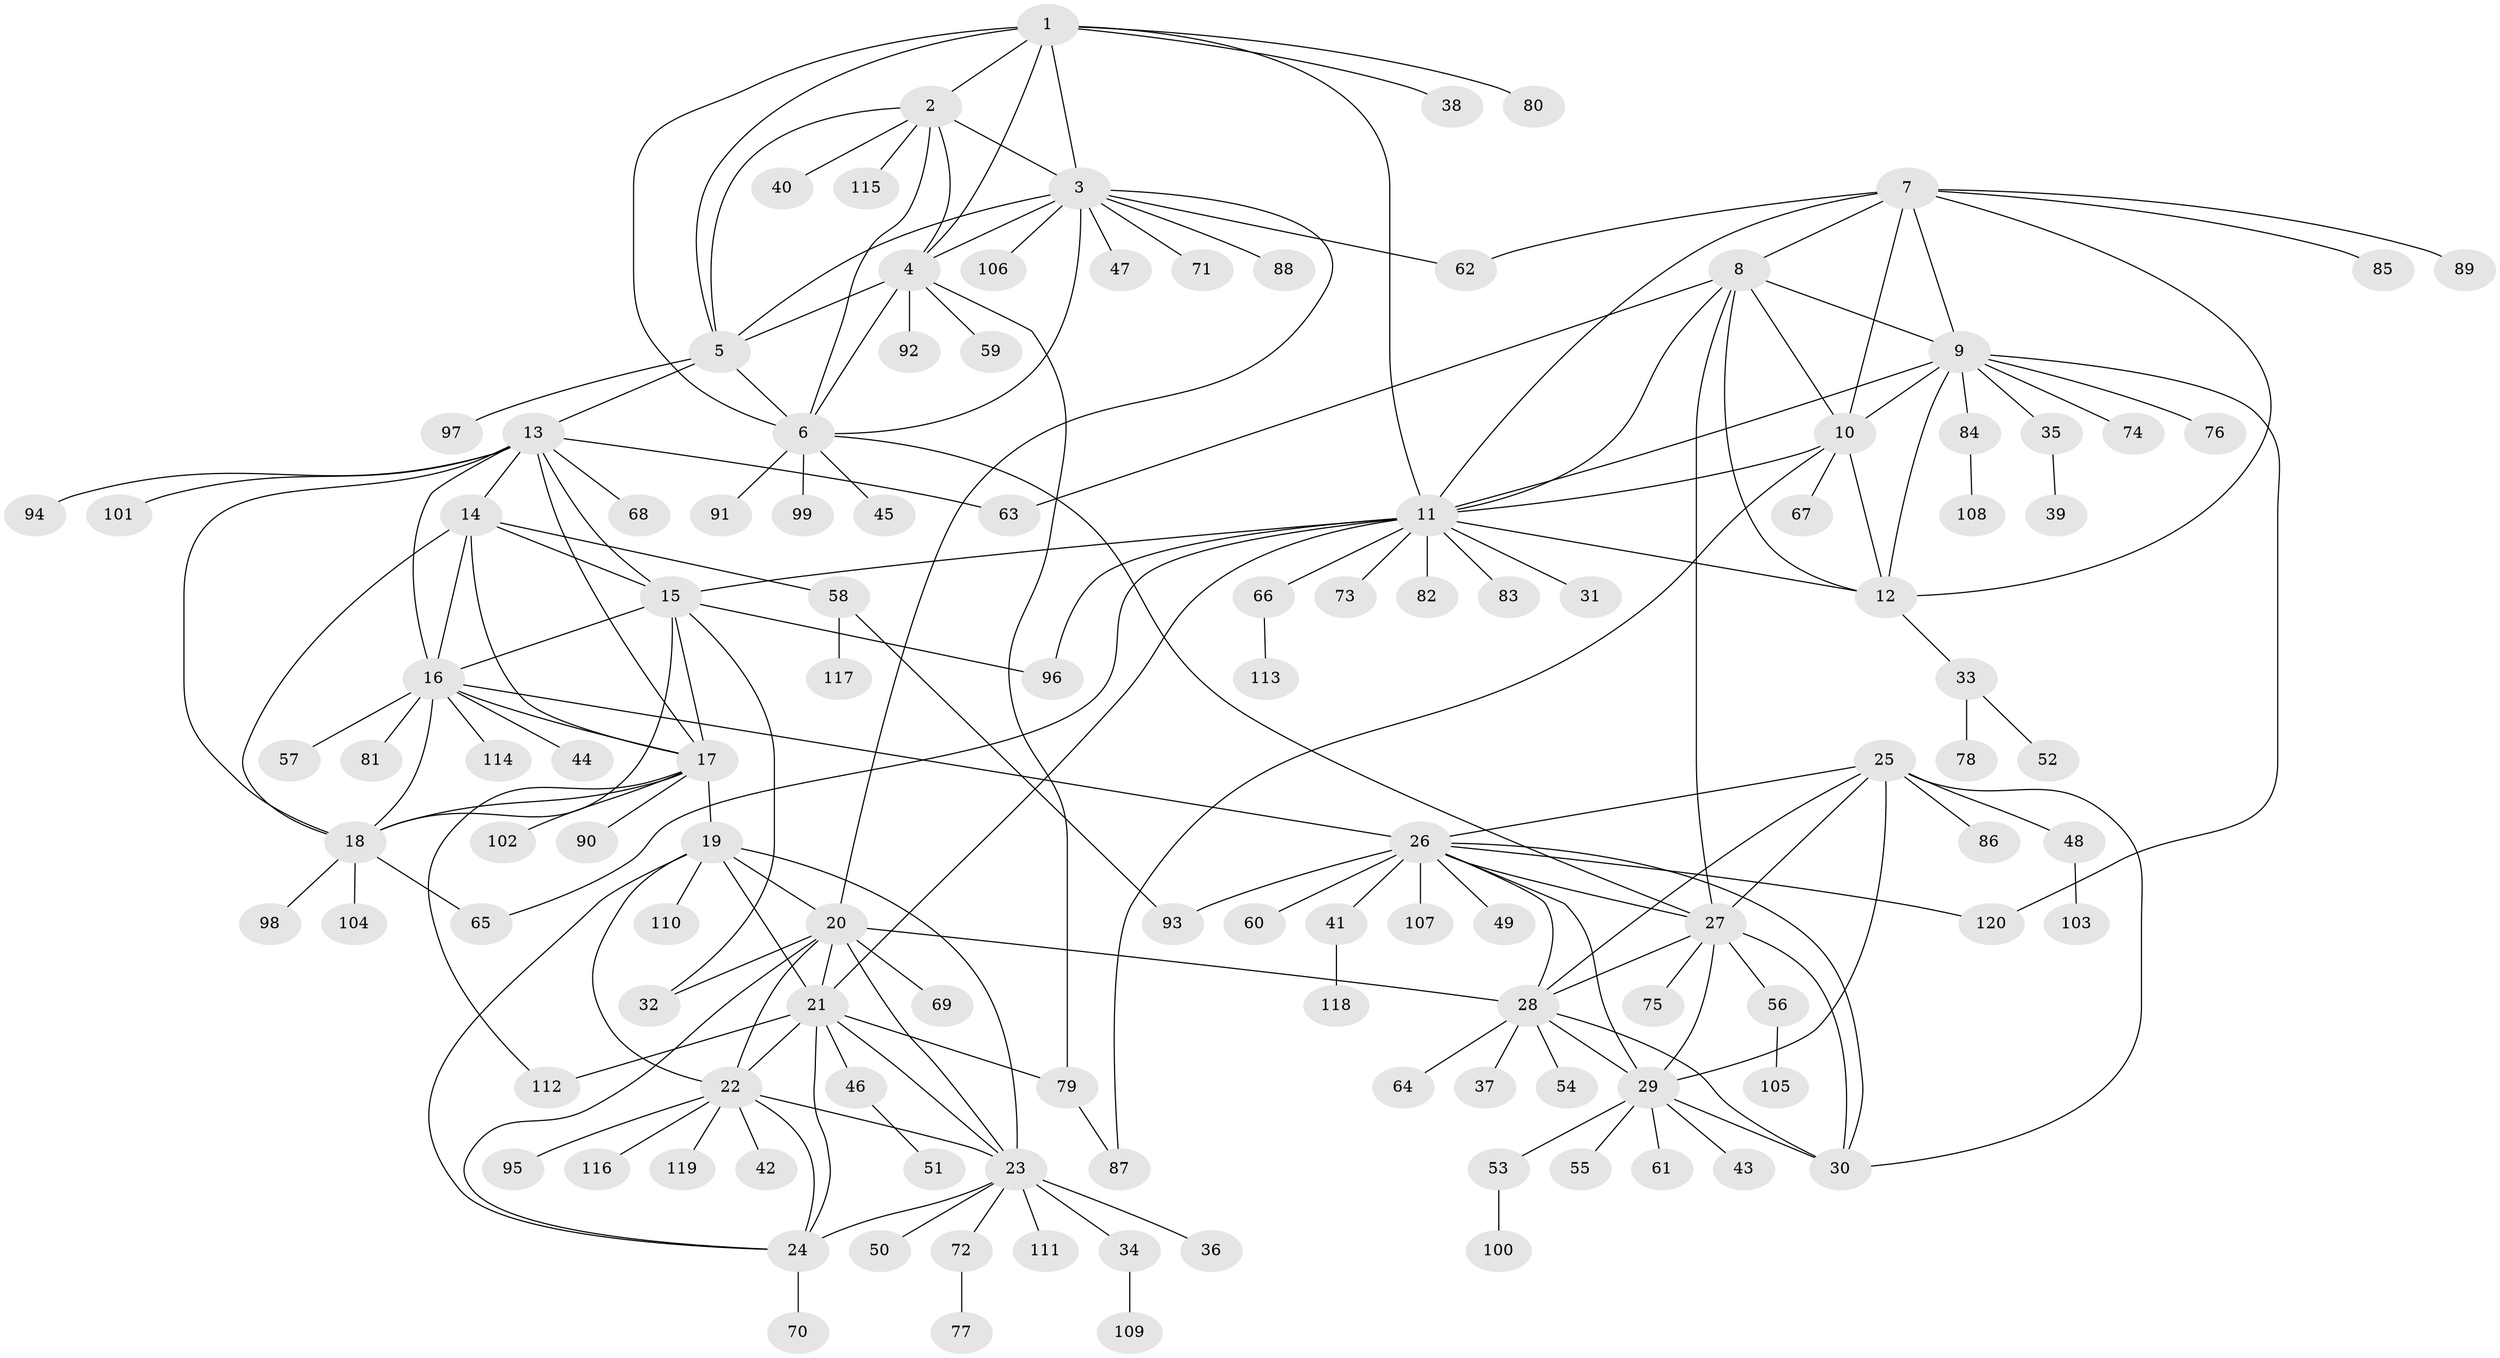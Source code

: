 // coarse degree distribution, {7: 0.06593406593406594, 10: 0.03296703296703297, 14: 0.01098901098901099, 8: 0.04395604395604396, 13: 0.01098901098901099, 4: 0.02197802197802198, 6: 0.01098901098901099, 11: 0.02197802197802198, 3: 0.03296703296703297, 9: 0.01098901098901099, 1: 0.6263736263736264, 2: 0.10989010989010989}
// Generated by graph-tools (version 1.1) at 2025/42/03/06/25 10:42:09]
// undirected, 120 vertices, 185 edges
graph export_dot {
graph [start="1"]
  node [color=gray90,style=filled];
  1;
  2;
  3;
  4;
  5;
  6;
  7;
  8;
  9;
  10;
  11;
  12;
  13;
  14;
  15;
  16;
  17;
  18;
  19;
  20;
  21;
  22;
  23;
  24;
  25;
  26;
  27;
  28;
  29;
  30;
  31;
  32;
  33;
  34;
  35;
  36;
  37;
  38;
  39;
  40;
  41;
  42;
  43;
  44;
  45;
  46;
  47;
  48;
  49;
  50;
  51;
  52;
  53;
  54;
  55;
  56;
  57;
  58;
  59;
  60;
  61;
  62;
  63;
  64;
  65;
  66;
  67;
  68;
  69;
  70;
  71;
  72;
  73;
  74;
  75;
  76;
  77;
  78;
  79;
  80;
  81;
  82;
  83;
  84;
  85;
  86;
  87;
  88;
  89;
  90;
  91;
  92;
  93;
  94;
  95;
  96;
  97;
  98;
  99;
  100;
  101;
  102;
  103;
  104;
  105;
  106;
  107;
  108;
  109;
  110;
  111;
  112;
  113;
  114;
  115;
  116;
  117;
  118;
  119;
  120;
  1 -- 2;
  1 -- 3;
  1 -- 4;
  1 -- 5;
  1 -- 6;
  1 -- 11;
  1 -- 38;
  1 -- 80;
  2 -- 3;
  2 -- 4;
  2 -- 5;
  2 -- 6;
  2 -- 40;
  2 -- 115;
  3 -- 4;
  3 -- 5;
  3 -- 6;
  3 -- 20;
  3 -- 47;
  3 -- 62;
  3 -- 71;
  3 -- 88;
  3 -- 106;
  4 -- 5;
  4 -- 6;
  4 -- 59;
  4 -- 79;
  4 -- 92;
  5 -- 6;
  5 -- 13;
  5 -- 97;
  6 -- 27;
  6 -- 45;
  6 -- 91;
  6 -- 99;
  7 -- 8;
  7 -- 9;
  7 -- 10;
  7 -- 11;
  7 -- 12;
  7 -- 62;
  7 -- 85;
  7 -- 89;
  8 -- 9;
  8 -- 10;
  8 -- 11;
  8 -- 12;
  8 -- 27;
  8 -- 63;
  9 -- 10;
  9 -- 11;
  9 -- 12;
  9 -- 35;
  9 -- 74;
  9 -- 76;
  9 -- 84;
  9 -- 120;
  10 -- 11;
  10 -- 12;
  10 -- 67;
  10 -- 87;
  11 -- 12;
  11 -- 15;
  11 -- 21;
  11 -- 31;
  11 -- 65;
  11 -- 66;
  11 -- 73;
  11 -- 82;
  11 -- 83;
  11 -- 96;
  12 -- 33;
  13 -- 14;
  13 -- 15;
  13 -- 16;
  13 -- 17;
  13 -- 18;
  13 -- 63;
  13 -- 68;
  13 -- 94;
  13 -- 101;
  14 -- 15;
  14 -- 16;
  14 -- 17;
  14 -- 18;
  14 -- 58;
  15 -- 16;
  15 -- 17;
  15 -- 18;
  15 -- 32;
  15 -- 96;
  16 -- 17;
  16 -- 18;
  16 -- 26;
  16 -- 44;
  16 -- 57;
  16 -- 81;
  16 -- 114;
  17 -- 18;
  17 -- 19;
  17 -- 90;
  17 -- 102;
  17 -- 112;
  18 -- 65;
  18 -- 98;
  18 -- 104;
  19 -- 20;
  19 -- 21;
  19 -- 22;
  19 -- 23;
  19 -- 24;
  19 -- 110;
  20 -- 21;
  20 -- 22;
  20 -- 23;
  20 -- 24;
  20 -- 28;
  20 -- 32;
  20 -- 69;
  21 -- 22;
  21 -- 23;
  21 -- 24;
  21 -- 46;
  21 -- 79;
  21 -- 112;
  22 -- 23;
  22 -- 24;
  22 -- 42;
  22 -- 95;
  22 -- 116;
  22 -- 119;
  23 -- 24;
  23 -- 34;
  23 -- 36;
  23 -- 50;
  23 -- 72;
  23 -- 111;
  24 -- 70;
  25 -- 26;
  25 -- 27;
  25 -- 28;
  25 -- 29;
  25 -- 30;
  25 -- 48;
  25 -- 86;
  26 -- 27;
  26 -- 28;
  26 -- 29;
  26 -- 30;
  26 -- 41;
  26 -- 49;
  26 -- 60;
  26 -- 93;
  26 -- 107;
  26 -- 120;
  27 -- 28;
  27 -- 29;
  27 -- 30;
  27 -- 56;
  27 -- 75;
  28 -- 29;
  28 -- 30;
  28 -- 37;
  28 -- 54;
  28 -- 64;
  29 -- 30;
  29 -- 43;
  29 -- 53;
  29 -- 55;
  29 -- 61;
  33 -- 52;
  33 -- 78;
  34 -- 109;
  35 -- 39;
  41 -- 118;
  46 -- 51;
  48 -- 103;
  53 -- 100;
  56 -- 105;
  58 -- 93;
  58 -- 117;
  66 -- 113;
  72 -- 77;
  79 -- 87;
  84 -- 108;
}
